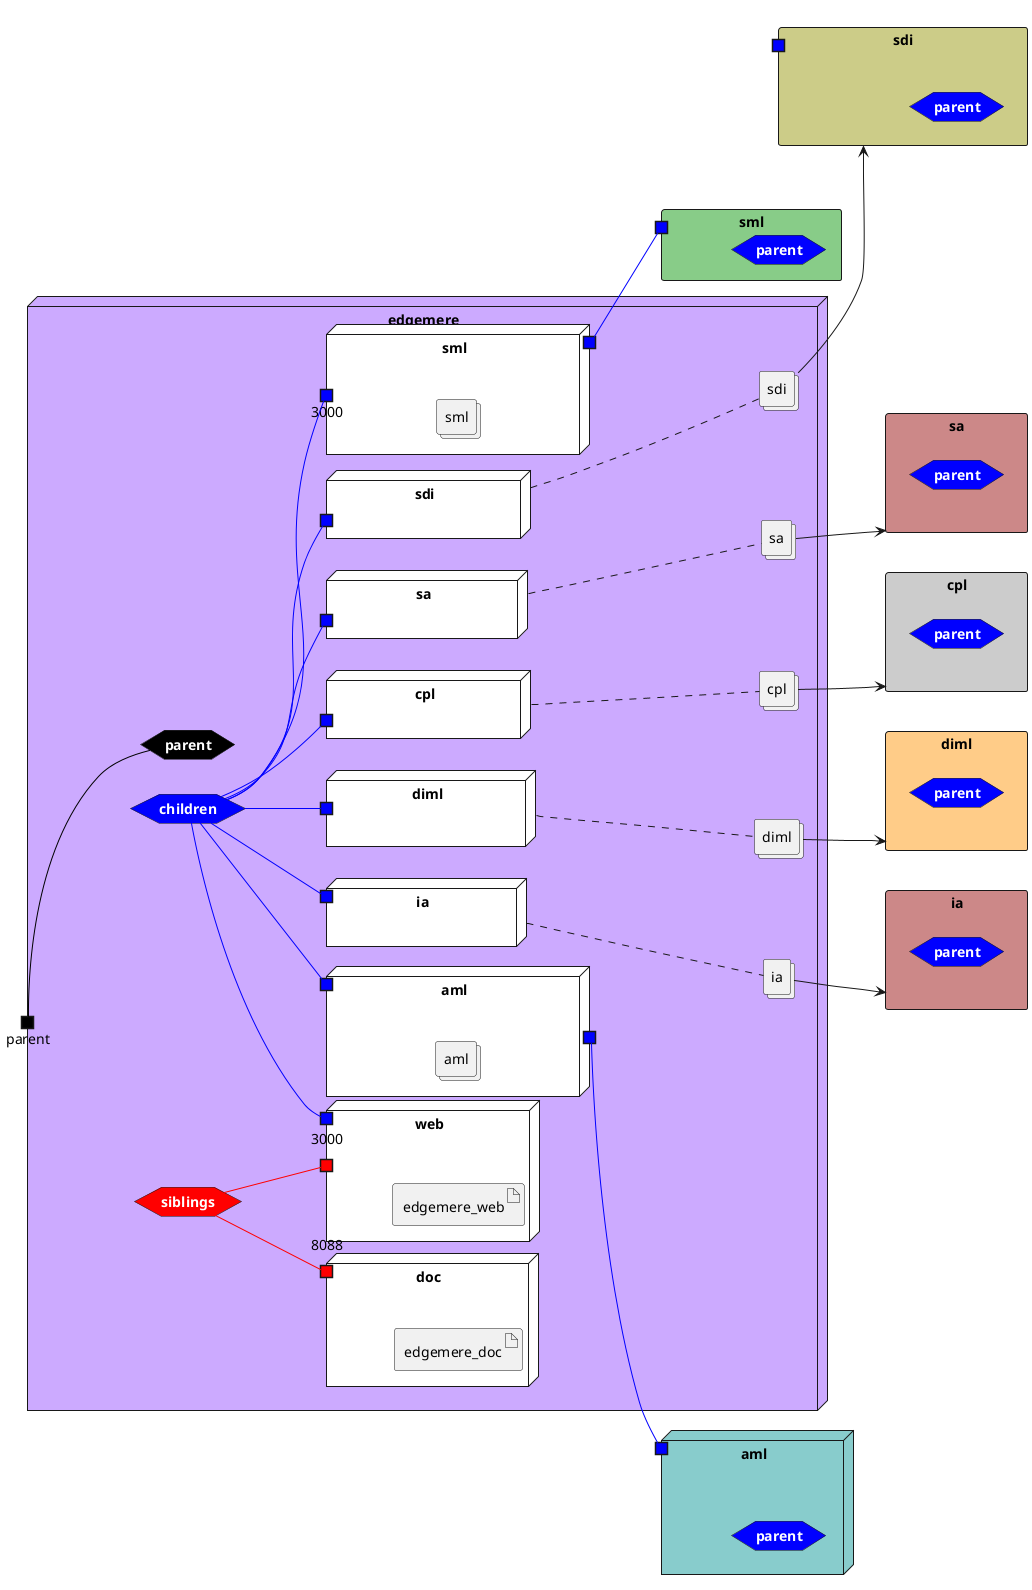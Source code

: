 @startuml

left to right direction

node "aml" as amlStack #88cccc {
    portin " " as amlStackin #blue
    hexagon amlStacksnet #blue [
        <b><color:white>parent</color></b>
    ]
}
rectangle "cpl" as cplStack #cccccc {
    hexagon cplStacksnet #blue [
        <b><color:white>parent</color></b>
    ]
}
rectangle "diml" as dimlStack #ffcc88 {
    hexagon dimlStacksnet #blue [
        <b><color:white>parent</color></b>
    ]
}
rectangle "ia" as iaStack #cc8888 {
    hexagon iaStacksnet #blue [
        <b><color:white>parent</color></b>
    ]
}
rectangle "sa" as saStack #cc8888 {
    hexagon saStacksnet #blue [
        <b><color:white>parent</color></b>
    ]
}
rectangle "sml" as smlStack #88cc88 {
portin " " as smlStackPortin #blue
    hexagon smlStacksnet #blue [
        <b><color:white>parent</color></b>
    ]
}
rectangle "sdi" as sdiStack #cccc88 {
    portin " " as sdiStackparent #blue
    hexagon sdiStacksnet #blue [
        <b><color:white>parent</color></b>
    ]
}



node "edgemere" #ccaaff {
    portin "parent" as edgemereparent #black
    hexagon parentnet #black [
            <b><color:white>parent</color></b>
    ]
    edgemereparent -[#black]- parentnet

    hexagon childrennet #blue [
            <b><color:white>children</color></b>
    ]

        hexagon siblingsnet #red [
                <b><color:white>siblings</color></b>
        ]


    node "aml" as amlService #white {
        portin " " as amlServicechildrennet #blue
        portout " " as amlServiceout #blue
        collections "aml" as amlimage
    }
    node "cpl" as cplService #white {
        portin " " as cplServicechildrennet #blue
    }
    node "diml" as dimlService #white {
        portin " " as dimlServicechildrennet #blue
    }
    node "ia" as iaService #white {
        portin " " as iaServicechildrennet #blue
   }
    node "sa" as saService #white {
        portin " " as saServicechildrennet #blue
    }
    node "sml" as smlService #white {
        portin "3000" as smlServicechildrennet #blue
        portout " " as smlServiceOut #blue
        collections "sml" as smlimage
    }
    node "sdi" as sdiService #white {
        portin " " as sdiServicechildrennet #blue
    }
    node "web" as webService #white {
        portin " " as webServicechildrennet #blue
        portin "3000" as webServicesiblingnet #red
        artifact "edgemere_web" as edgemere_webimage
    }
    node "doc" as docService #white {
        portin "8088" as docServicesiblingnet #red
        artifact "edgemere_doc" as edgemere_docimage
    }

                collections "cpl" as cplimage
                collections "diml" as dimlimage
                collections "ia" as iaimage
                collections "sa" as saimage
                collections "sdi" as sdiimage



    }

childrennet -[#blue]- amlServicechildrennet

childrennet -[#blue]- cplServicechildrennet

childrennet -[#blue]- dimlServicechildrennet

childrennet -[#blue]- iaServicechildrennet

childrennet -[#blue]- saServicechildrennet

childrennet -[#blue]- smlServicechildrennet

childrennet -[#blue]- sdiServicechildrennet

childrennet -[#blue]- webServicechildrennet

siblingsnet -[#red]- webServicesiblingnet

siblingsnet -[#red]- docServicesiblingnet
cplService .... cplimage
dimlService .... dimlimage
iaService .... iaimage
saService .... saimage
sdiService .... sdiimage


cplimage --> cplStack

dimlimage --> dimlStack

iaimage --> iaStack

saimage --> saStack

smlServiceOut -[#blue]- smlStackPortin

sdiimage --> sdiStack

amlServiceout -[#blue]- amlStackin

edgemere -up[hidden]- amlStack

@enduml
